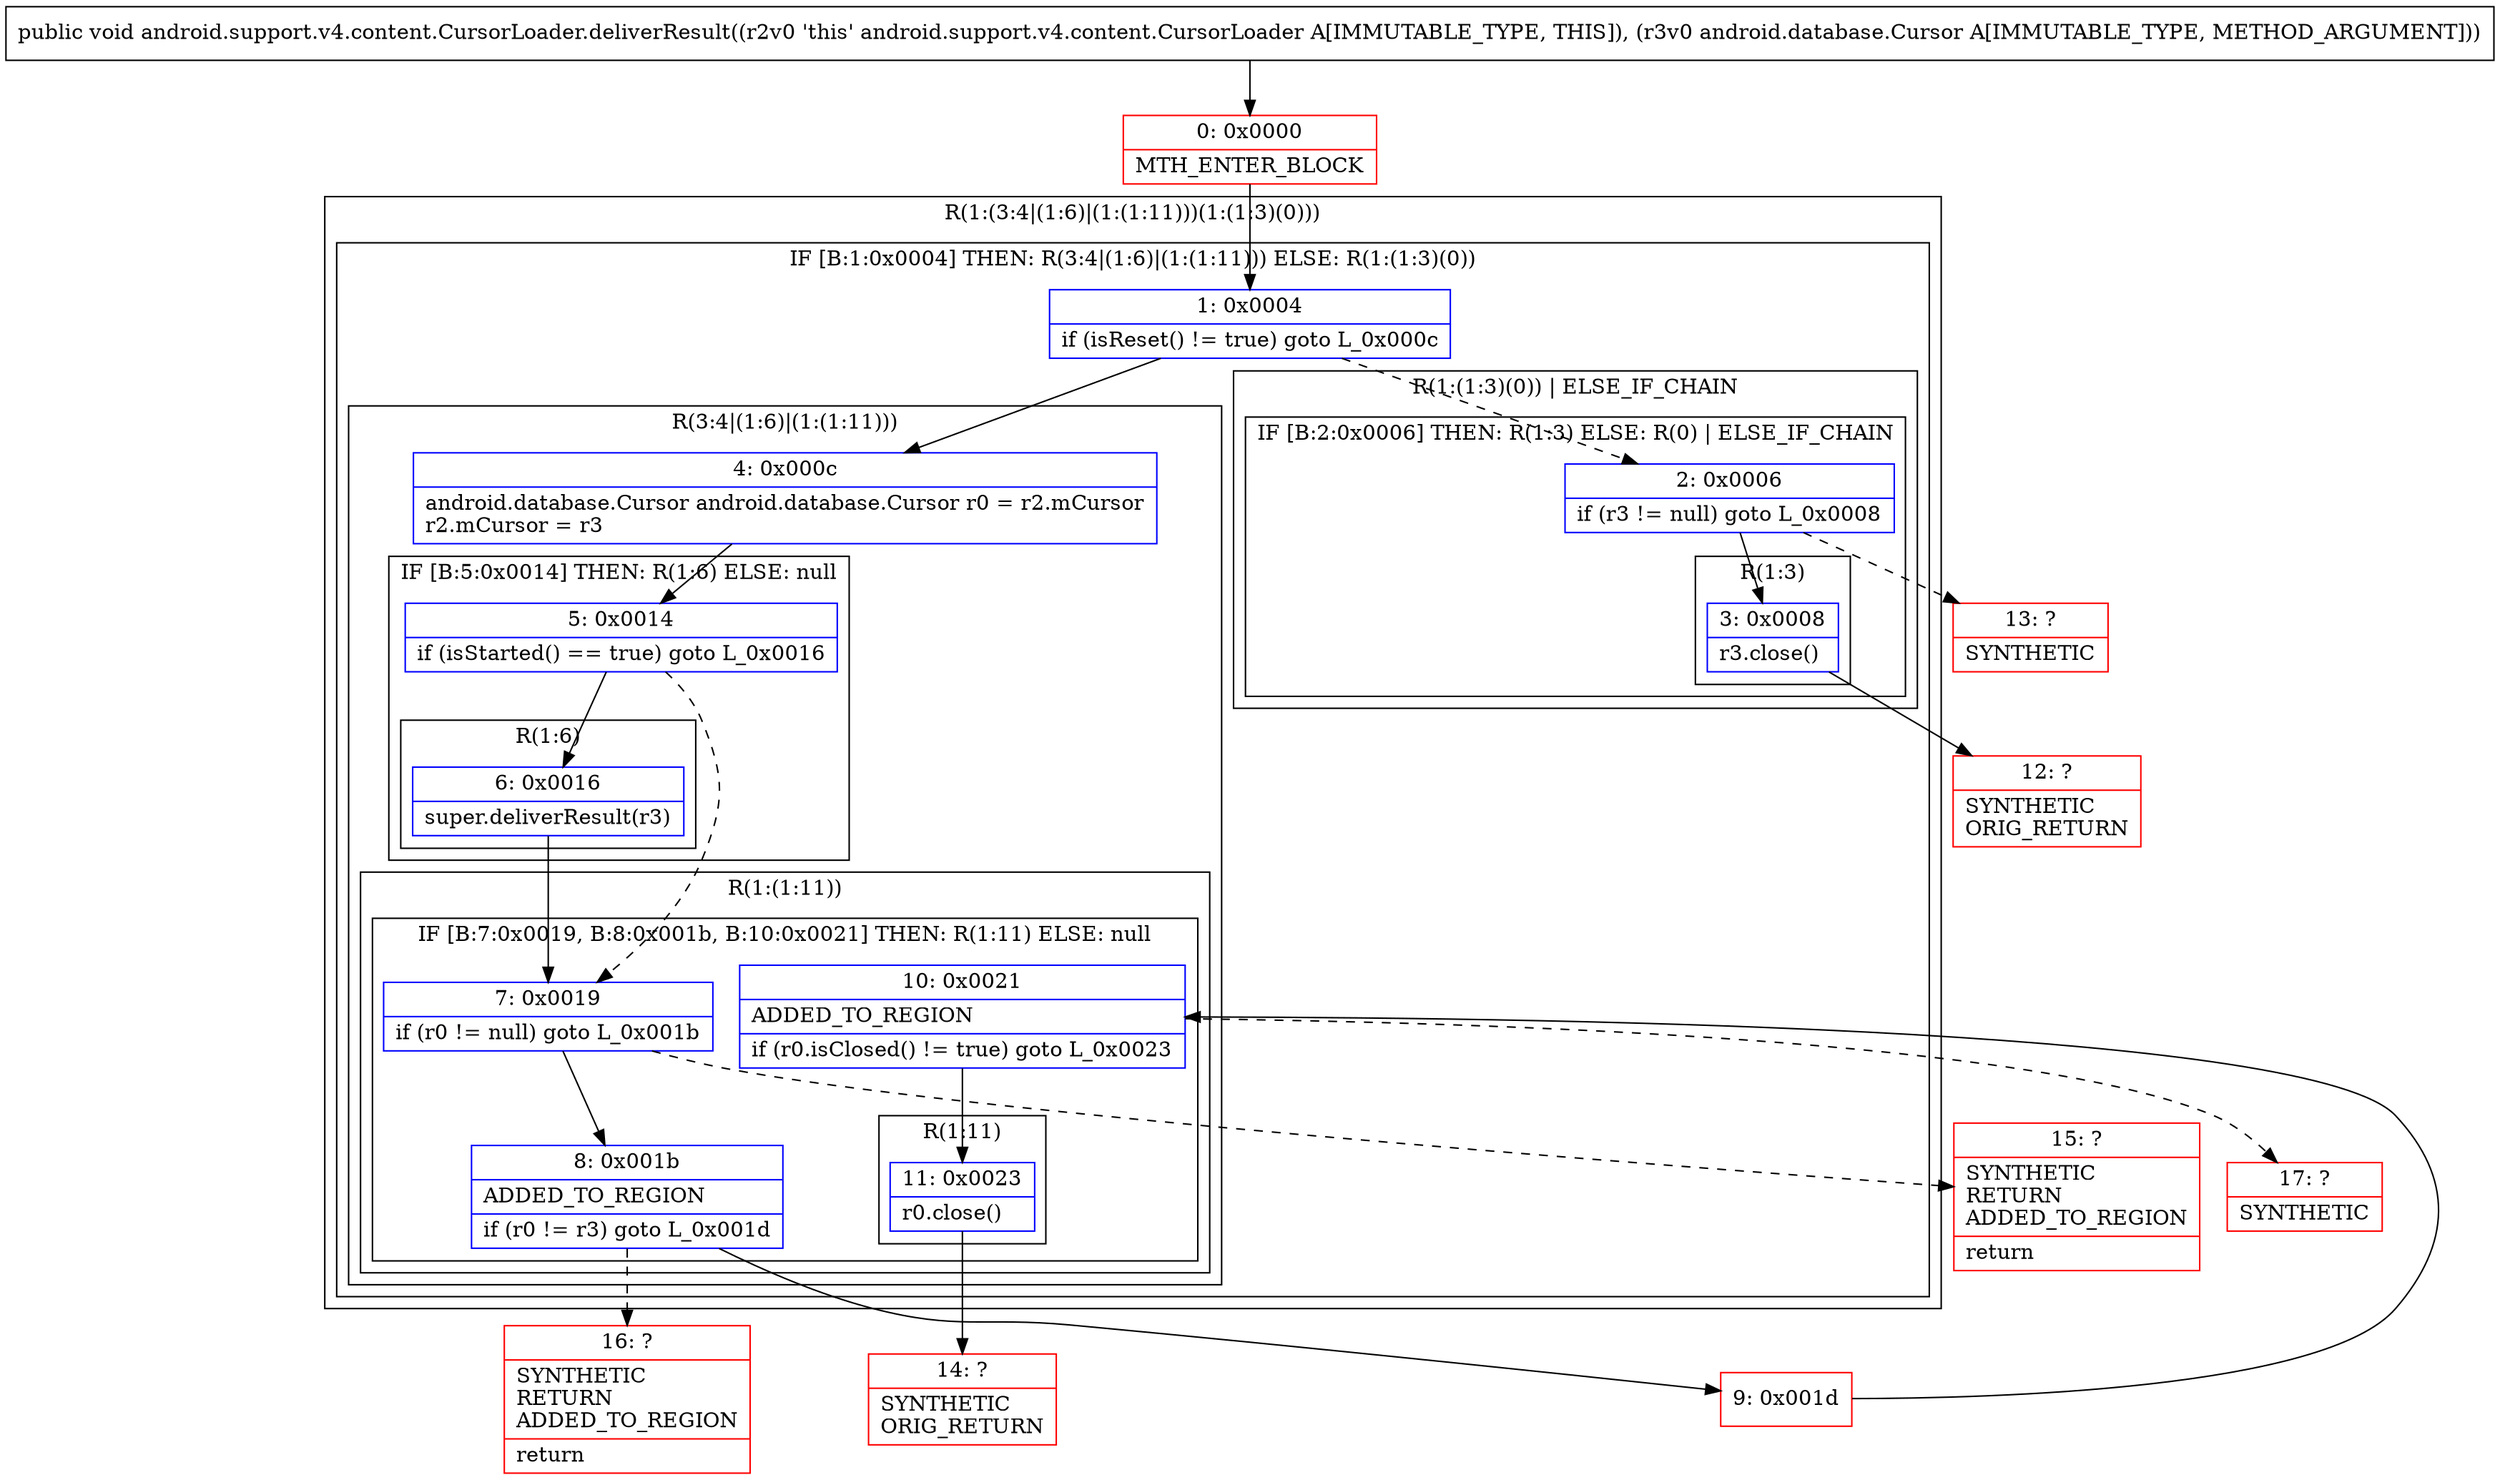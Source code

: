 digraph "CFG forandroid.support.v4.content.CursorLoader.deliverResult(Landroid\/database\/Cursor;)V" {
subgraph cluster_Region_1187923021 {
label = "R(1:(3:4|(1:6)|(1:(1:11)))(1:(1:3)(0)))";
node [shape=record,color=blue];
subgraph cluster_IfRegion_823275832 {
label = "IF [B:1:0x0004] THEN: R(3:4|(1:6)|(1:(1:11))) ELSE: R(1:(1:3)(0))";
node [shape=record,color=blue];
Node_1 [shape=record,label="{1\:\ 0x0004|if (isReset() != true) goto L_0x000c\l}"];
subgraph cluster_Region_58772209 {
label = "R(3:4|(1:6)|(1:(1:11)))";
node [shape=record,color=blue];
Node_4 [shape=record,label="{4\:\ 0x000c|android.database.Cursor android.database.Cursor r0 = r2.mCursor\lr2.mCursor = r3\l}"];
subgraph cluster_IfRegion_1271280697 {
label = "IF [B:5:0x0014] THEN: R(1:6) ELSE: null";
node [shape=record,color=blue];
Node_5 [shape=record,label="{5\:\ 0x0014|if (isStarted() == true) goto L_0x0016\l}"];
subgraph cluster_Region_2086215328 {
label = "R(1:6)";
node [shape=record,color=blue];
Node_6 [shape=record,label="{6\:\ 0x0016|super.deliverResult(r3)\l}"];
}
}
subgraph cluster_Region_1216467274 {
label = "R(1:(1:11))";
node [shape=record,color=blue];
subgraph cluster_IfRegion_1476444064 {
label = "IF [B:7:0x0019, B:8:0x001b, B:10:0x0021] THEN: R(1:11) ELSE: null";
node [shape=record,color=blue];
Node_7 [shape=record,label="{7\:\ 0x0019|if (r0 != null) goto L_0x001b\l}"];
Node_8 [shape=record,label="{8\:\ 0x001b|ADDED_TO_REGION\l|if (r0 != r3) goto L_0x001d\l}"];
Node_10 [shape=record,label="{10\:\ 0x0021|ADDED_TO_REGION\l|if (r0.isClosed() != true) goto L_0x0023\l}"];
subgraph cluster_Region_25413819 {
label = "R(1:11)";
node [shape=record,color=blue];
Node_11 [shape=record,label="{11\:\ 0x0023|r0.close()\l}"];
}
}
}
}
subgraph cluster_Region_1748677267 {
label = "R(1:(1:3)(0)) | ELSE_IF_CHAIN\l";
node [shape=record,color=blue];
subgraph cluster_IfRegion_312943697 {
label = "IF [B:2:0x0006] THEN: R(1:3) ELSE: R(0) | ELSE_IF_CHAIN\l";
node [shape=record,color=blue];
Node_2 [shape=record,label="{2\:\ 0x0006|if (r3 != null) goto L_0x0008\l}"];
subgraph cluster_Region_650085563 {
label = "R(1:3)";
node [shape=record,color=blue];
Node_3 [shape=record,label="{3\:\ 0x0008|r3.close()\l}"];
}
subgraph cluster_Region_1626475175 {
label = "R(0)";
node [shape=record,color=blue];
}
}
}
}
}
Node_0 [shape=record,color=red,label="{0\:\ 0x0000|MTH_ENTER_BLOCK\l}"];
Node_9 [shape=record,color=red,label="{9\:\ 0x001d}"];
Node_12 [shape=record,color=red,label="{12\:\ ?|SYNTHETIC\lORIG_RETURN\l}"];
Node_13 [shape=record,color=red,label="{13\:\ ?|SYNTHETIC\l}"];
Node_14 [shape=record,color=red,label="{14\:\ ?|SYNTHETIC\lORIG_RETURN\l}"];
Node_15 [shape=record,color=red,label="{15\:\ ?|SYNTHETIC\lRETURN\lADDED_TO_REGION\l|return\l}"];
Node_16 [shape=record,color=red,label="{16\:\ ?|SYNTHETIC\lRETURN\lADDED_TO_REGION\l|return\l}"];
Node_17 [shape=record,color=red,label="{17\:\ ?|SYNTHETIC\l}"];
MethodNode[shape=record,label="{public void android.support.v4.content.CursorLoader.deliverResult((r2v0 'this' android.support.v4.content.CursorLoader A[IMMUTABLE_TYPE, THIS]), (r3v0 android.database.Cursor A[IMMUTABLE_TYPE, METHOD_ARGUMENT])) }"];
MethodNode -> Node_0;
Node_1 -> Node_2[style=dashed];
Node_1 -> Node_4;
Node_4 -> Node_5;
Node_5 -> Node_6;
Node_5 -> Node_7[style=dashed];
Node_6 -> Node_7;
Node_7 -> Node_8;
Node_7 -> Node_15[style=dashed];
Node_8 -> Node_9;
Node_8 -> Node_16[style=dashed];
Node_10 -> Node_11;
Node_10 -> Node_17[style=dashed];
Node_11 -> Node_14;
Node_2 -> Node_3;
Node_2 -> Node_13[style=dashed];
Node_3 -> Node_12;
Node_0 -> Node_1;
Node_9 -> Node_10;
}

